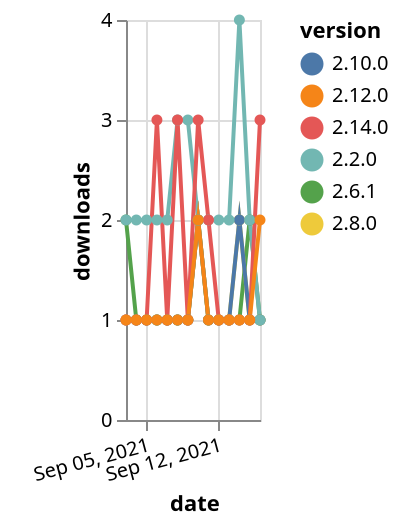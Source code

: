 {"$schema": "https://vega.github.io/schema/vega-lite/v5.json", "description": "A simple bar chart with embedded data.", "data": {"values": [{"date": "2021-09-03", "total": 275, "delta": 2, "version": "2.6.1"}, {"date": "2021-09-04", "total": 276, "delta": 1, "version": "2.6.1"}, {"date": "2021-09-05", "total": 277, "delta": 1, "version": "2.6.1"}, {"date": "2021-09-06", "total": 278, "delta": 1, "version": "2.6.1"}, {"date": "2021-09-07", "total": 279, "delta": 1, "version": "2.6.1"}, {"date": "2021-09-08", "total": 280, "delta": 1, "version": "2.6.1"}, {"date": "2021-09-09", "total": 281, "delta": 1, "version": "2.6.1"}, {"date": "2021-09-10", "total": 283, "delta": 2, "version": "2.6.1"}, {"date": "2021-09-11", "total": 284, "delta": 1, "version": "2.6.1"}, {"date": "2021-09-12", "total": 285, "delta": 1, "version": "2.6.1"}, {"date": "2021-09-13", "total": 286, "delta": 1, "version": "2.6.1"}, {"date": "2021-09-14", "total": 287, "delta": 1, "version": "2.6.1"}, {"date": "2021-09-15", "total": 289, "delta": 2, "version": "2.6.1"}, {"date": "2021-09-16", "total": 290, "delta": 1, "version": "2.6.1"}, {"date": "2021-09-03", "total": 212, "delta": 1, "version": "2.8.0"}, {"date": "2021-09-04", "total": 213, "delta": 1, "version": "2.8.0"}, {"date": "2021-09-05", "total": 214, "delta": 1, "version": "2.8.0"}, {"date": "2021-09-06", "total": 215, "delta": 1, "version": "2.8.0"}, {"date": "2021-09-07", "total": 216, "delta": 1, "version": "2.8.0"}, {"date": "2021-09-08", "total": 217, "delta": 1, "version": "2.8.0"}, {"date": "2021-09-09", "total": 218, "delta": 1, "version": "2.8.0"}, {"date": "2021-09-10", "total": 220, "delta": 2, "version": "2.8.0"}, {"date": "2021-09-11", "total": 221, "delta": 1, "version": "2.8.0"}, {"date": "2021-09-12", "total": 222, "delta": 1, "version": "2.8.0"}, {"date": "2021-09-13", "total": 223, "delta": 1, "version": "2.8.0"}, {"date": "2021-09-14", "total": 225, "delta": 2, "version": "2.8.0"}, {"date": "2021-09-15", "total": 226, "delta": 1, "version": "2.8.0"}, {"date": "2021-09-16", "total": 227, "delta": 1, "version": "2.8.0"}, {"date": "2021-09-03", "total": 203, "delta": 1, "version": "2.10.0"}, {"date": "2021-09-04", "total": 204, "delta": 1, "version": "2.10.0"}, {"date": "2021-09-05", "total": 205, "delta": 1, "version": "2.10.0"}, {"date": "2021-09-06", "total": 206, "delta": 1, "version": "2.10.0"}, {"date": "2021-09-07", "total": 207, "delta": 1, "version": "2.10.0"}, {"date": "2021-09-08", "total": 208, "delta": 1, "version": "2.10.0"}, {"date": "2021-09-09", "total": 209, "delta": 1, "version": "2.10.0"}, {"date": "2021-09-10", "total": 211, "delta": 2, "version": "2.10.0"}, {"date": "2021-09-11", "total": 212, "delta": 1, "version": "2.10.0"}, {"date": "2021-09-12", "total": 213, "delta": 1, "version": "2.10.0"}, {"date": "2021-09-13", "total": 214, "delta": 1, "version": "2.10.0"}, {"date": "2021-09-14", "total": 216, "delta": 2, "version": "2.10.0"}, {"date": "2021-09-15", "total": 217, "delta": 1, "version": "2.10.0"}, {"date": "2021-09-16", "total": 218, "delta": 1, "version": "2.10.0"}, {"date": "2021-09-03", "total": 2344, "delta": 2, "version": "2.2.0"}, {"date": "2021-09-04", "total": 2346, "delta": 2, "version": "2.2.0"}, {"date": "2021-09-05", "total": 2348, "delta": 2, "version": "2.2.0"}, {"date": "2021-09-06", "total": 2350, "delta": 2, "version": "2.2.0"}, {"date": "2021-09-07", "total": 2352, "delta": 2, "version": "2.2.0"}, {"date": "2021-09-08", "total": 2355, "delta": 3, "version": "2.2.0"}, {"date": "2021-09-09", "total": 2358, "delta": 3, "version": "2.2.0"}, {"date": "2021-09-10", "total": 2360, "delta": 2, "version": "2.2.0"}, {"date": "2021-09-11", "total": 2362, "delta": 2, "version": "2.2.0"}, {"date": "2021-09-12", "total": 2364, "delta": 2, "version": "2.2.0"}, {"date": "2021-09-13", "total": 2366, "delta": 2, "version": "2.2.0"}, {"date": "2021-09-14", "total": 2370, "delta": 4, "version": "2.2.0"}, {"date": "2021-09-15", "total": 2372, "delta": 2, "version": "2.2.0"}, {"date": "2021-09-16", "total": 2373, "delta": 1, "version": "2.2.0"}, {"date": "2021-09-03", "total": 209, "delta": 1, "version": "2.14.0"}, {"date": "2021-09-04", "total": 210, "delta": 1, "version": "2.14.0"}, {"date": "2021-09-05", "total": 211, "delta": 1, "version": "2.14.0"}, {"date": "2021-09-06", "total": 214, "delta": 3, "version": "2.14.0"}, {"date": "2021-09-07", "total": 215, "delta": 1, "version": "2.14.0"}, {"date": "2021-09-08", "total": 218, "delta": 3, "version": "2.14.0"}, {"date": "2021-09-09", "total": 219, "delta": 1, "version": "2.14.0"}, {"date": "2021-09-10", "total": 222, "delta": 3, "version": "2.14.0"}, {"date": "2021-09-11", "total": 224, "delta": 2, "version": "2.14.0"}, {"date": "2021-09-12", "total": 225, "delta": 1, "version": "2.14.0"}, {"date": "2021-09-13", "total": 226, "delta": 1, "version": "2.14.0"}, {"date": "2021-09-14", "total": 227, "delta": 1, "version": "2.14.0"}, {"date": "2021-09-15", "total": 228, "delta": 1, "version": "2.14.0"}, {"date": "2021-09-16", "total": 231, "delta": 3, "version": "2.14.0"}, {"date": "2021-09-03", "total": 178, "delta": 1, "version": "2.12.0"}, {"date": "2021-09-04", "total": 179, "delta": 1, "version": "2.12.0"}, {"date": "2021-09-05", "total": 180, "delta": 1, "version": "2.12.0"}, {"date": "2021-09-06", "total": 181, "delta": 1, "version": "2.12.0"}, {"date": "2021-09-07", "total": 182, "delta": 1, "version": "2.12.0"}, {"date": "2021-09-08", "total": 183, "delta": 1, "version": "2.12.0"}, {"date": "2021-09-09", "total": 184, "delta": 1, "version": "2.12.0"}, {"date": "2021-09-10", "total": 186, "delta": 2, "version": "2.12.0"}, {"date": "2021-09-11", "total": 187, "delta": 1, "version": "2.12.0"}, {"date": "2021-09-12", "total": 188, "delta": 1, "version": "2.12.0"}, {"date": "2021-09-13", "total": 189, "delta": 1, "version": "2.12.0"}, {"date": "2021-09-14", "total": 190, "delta": 1, "version": "2.12.0"}, {"date": "2021-09-15", "total": 191, "delta": 1, "version": "2.12.0"}, {"date": "2021-09-16", "total": 193, "delta": 2, "version": "2.12.0"}]}, "width": "container", "mark": {"type": "line", "point": {"filled": true}}, "encoding": {"x": {"field": "date", "type": "temporal", "timeUnit": "yearmonthdate", "title": "date", "axis": {"labelAngle": -15}}, "y": {"field": "delta", "type": "quantitative", "title": "downloads"}, "color": {"field": "version", "type": "nominal"}, "tooltip": {"field": "delta"}}}